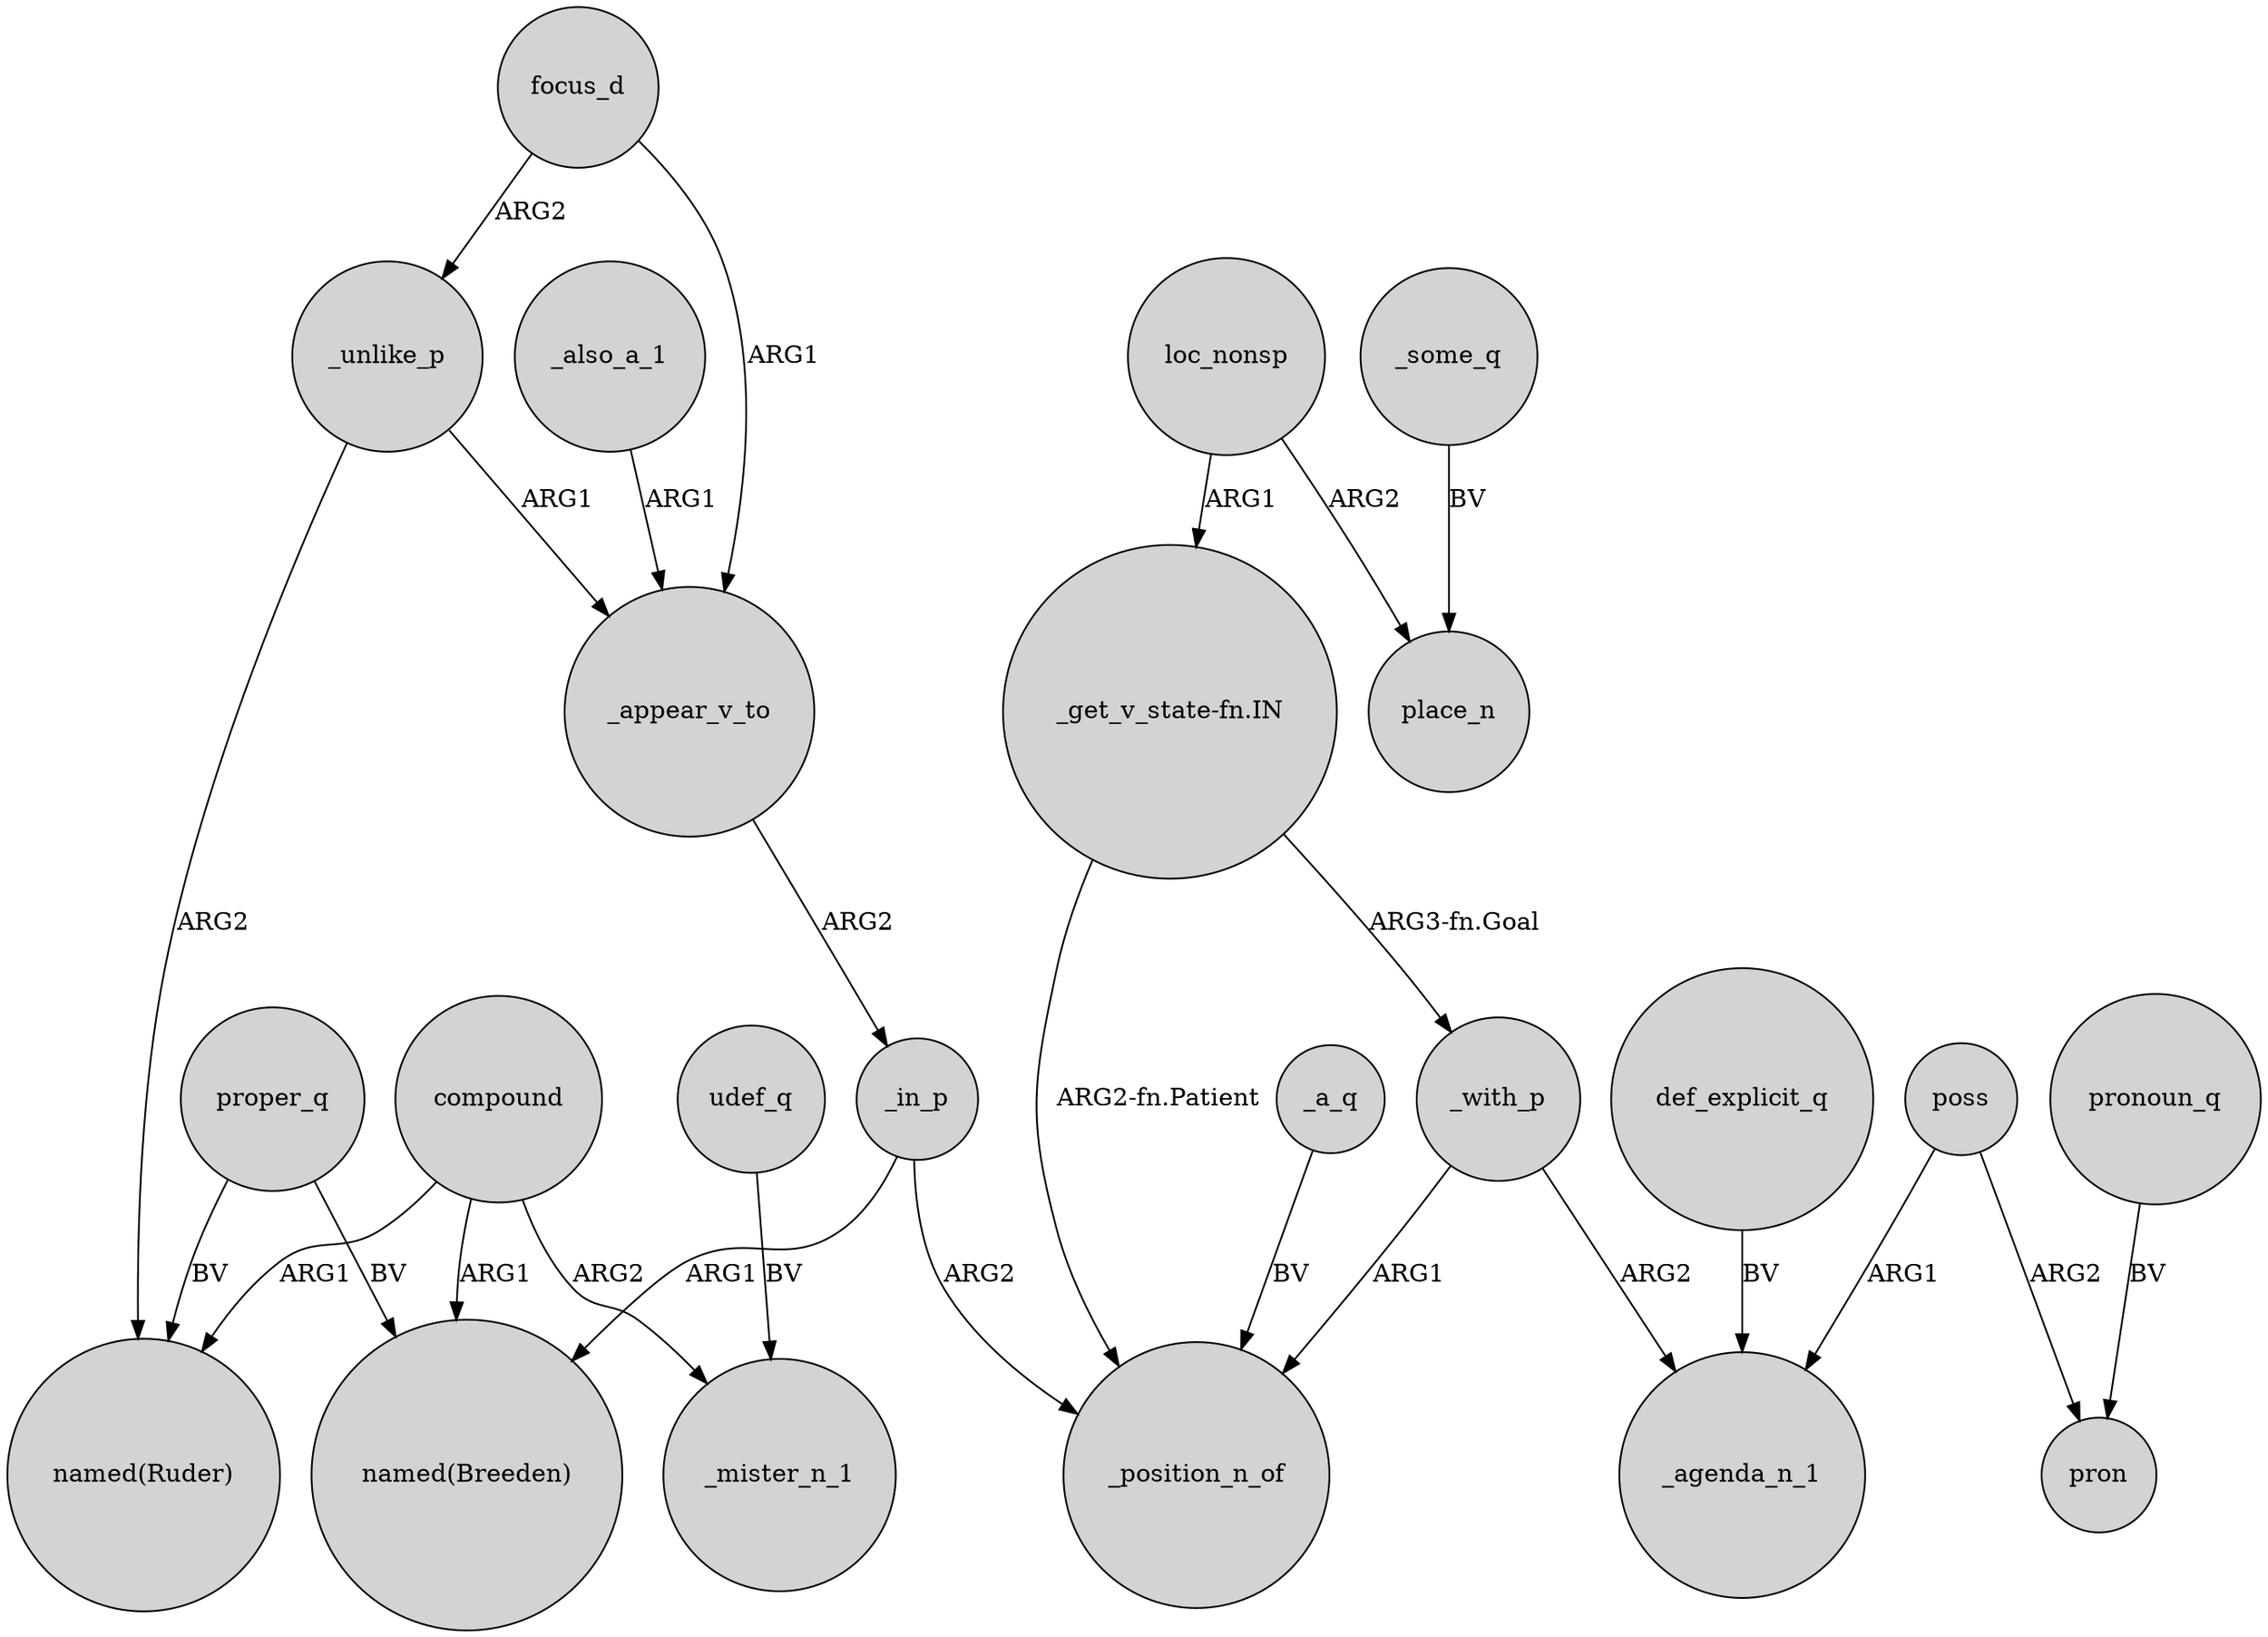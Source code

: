 digraph {
	node [shape=circle style=filled]
	_in_p -> "named(Breeden)" [label=ARG1]
	"_get_v_state-fn.IN" -> _position_n_of [label="ARG2-fn.Patient"]
	poss -> pron [label=ARG2]
	_unlike_p -> "named(Ruder)" [label=ARG2]
	compound -> _mister_n_1 [label=ARG2]
	udef_q -> _mister_n_1 [label=BV]
	proper_q -> "named(Ruder)" [label=BV]
	_with_p -> _agenda_n_1 [label=ARG2]
	_some_q -> place_n [label=BV]
	_in_p -> _position_n_of [label=ARG2]
	pronoun_q -> pron [label=BV]
	_a_q -> _position_n_of [label=BV]
	_unlike_p -> _appear_v_to [label=ARG1]
	"_get_v_state-fn.IN" -> _with_p [label="ARG3-fn.Goal"]
	compound -> "named(Ruder)" [label=ARG1]
	def_explicit_q -> _agenda_n_1 [label=BV]
	_appear_v_to -> _in_p [label=ARG2]
	_also_a_1 -> _appear_v_to [label=ARG1]
	loc_nonsp -> "_get_v_state-fn.IN" [label=ARG1]
	loc_nonsp -> place_n [label=ARG2]
	proper_q -> "named(Breeden)" [label=BV]
	focus_d -> _unlike_p [label=ARG2]
	focus_d -> _appear_v_to [label=ARG1]
	poss -> _agenda_n_1 [label=ARG1]
	compound -> "named(Breeden)" [label=ARG1]
	_with_p -> _position_n_of [label=ARG1]
}
